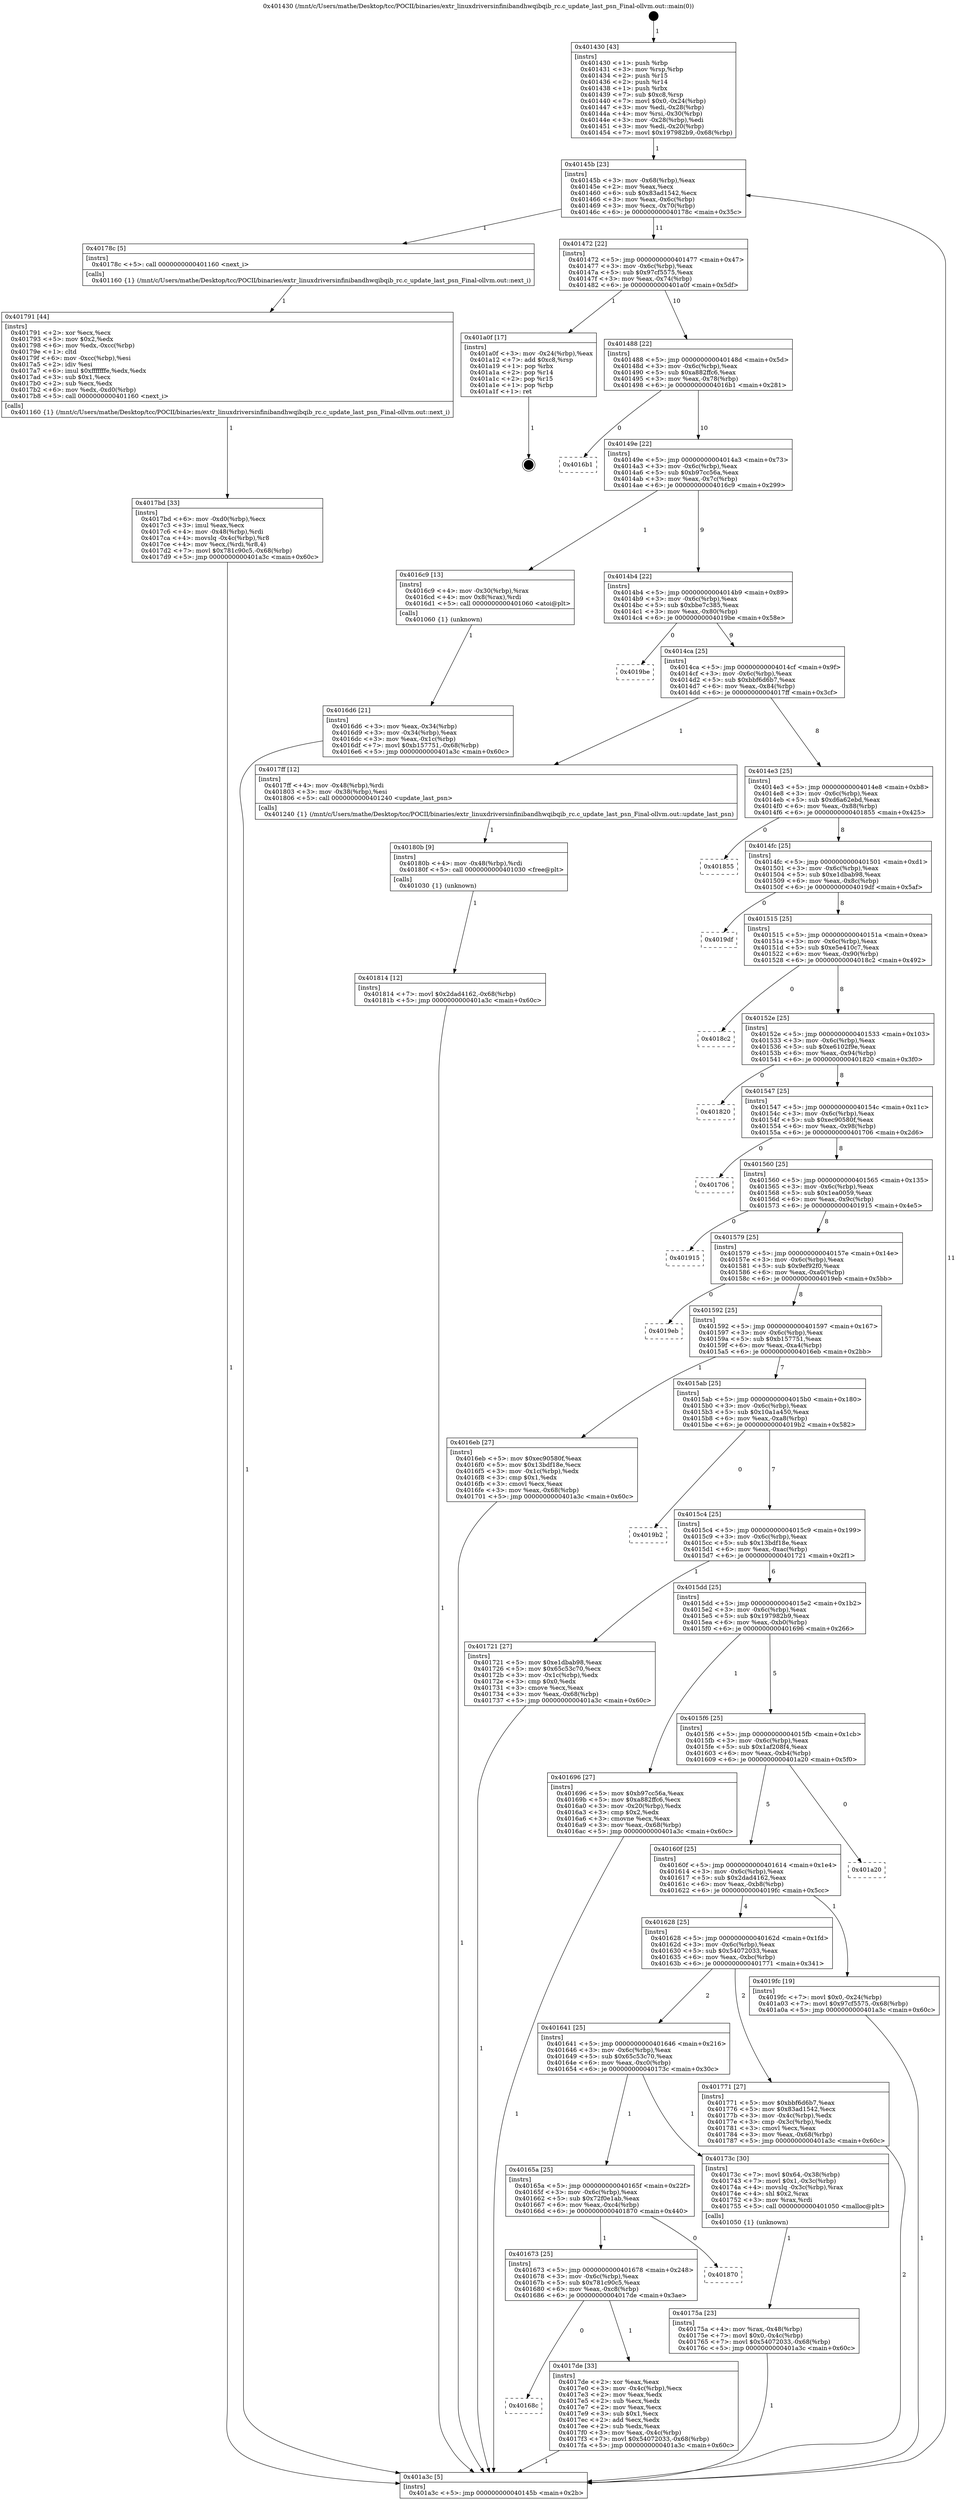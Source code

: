digraph "0x401430" {
  label = "0x401430 (/mnt/c/Users/mathe/Desktop/tcc/POCII/binaries/extr_linuxdriversinfinibandhwqibqib_rc.c_update_last_psn_Final-ollvm.out::main(0))"
  labelloc = "t"
  node[shape=record]

  Entry [label="",width=0.3,height=0.3,shape=circle,fillcolor=black,style=filled]
  "0x40145b" [label="{
     0x40145b [23]\l
     | [instrs]\l
     &nbsp;&nbsp;0x40145b \<+3\>: mov -0x68(%rbp),%eax\l
     &nbsp;&nbsp;0x40145e \<+2\>: mov %eax,%ecx\l
     &nbsp;&nbsp;0x401460 \<+6\>: sub $0x83ad1542,%ecx\l
     &nbsp;&nbsp;0x401466 \<+3\>: mov %eax,-0x6c(%rbp)\l
     &nbsp;&nbsp;0x401469 \<+3\>: mov %ecx,-0x70(%rbp)\l
     &nbsp;&nbsp;0x40146c \<+6\>: je 000000000040178c \<main+0x35c\>\l
  }"]
  "0x40178c" [label="{
     0x40178c [5]\l
     | [instrs]\l
     &nbsp;&nbsp;0x40178c \<+5\>: call 0000000000401160 \<next_i\>\l
     | [calls]\l
     &nbsp;&nbsp;0x401160 \{1\} (/mnt/c/Users/mathe/Desktop/tcc/POCII/binaries/extr_linuxdriversinfinibandhwqibqib_rc.c_update_last_psn_Final-ollvm.out::next_i)\l
  }"]
  "0x401472" [label="{
     0x401472 [22]\l
     | [instrs]\l
     &nbsp;&nbsp;0x401472 \<+5\>: jmp 0000000000401477 \<main+0x47\>\l
     &nbsp;&nbsp;0x401477 \<+3\>: mov -0x6c(%rbp),%eax\l
     &nbsp;&nbsp;0x40147a \<+5\>: sub $0x97cf5575,%eax\l
     &nbsp;&nbsp;0x40147f \<+3\>: mov %eax,-0x74(%rbp)\l
     &nbsp;&nbsp;0x401482 \<+6\>: je 0000000000401a0f \<main+0x5df\>\l
  }"]
  Exit [label="",width=0.3,height=0.3,shape=circle,fillcolor=black,style=filled,peripheries=2]
  "0x401a0f" [label="{
     0x401a0f [17]\l
     | [instrs]\l
     &nbsp;&nbsp;0x401a0f \<+3\>: mov -0x24(%rbp),%eax\l
     &nbsp;&nbsp;0x401a12 \<+7\>: add $0xc8,%rsp\l
     &nbsp;&nbsp;0x401a19 \<+1\>: pop %rbx\l
     &nbsp;&nbsp;0x401a1a \<+2\>: pop %r14\l
     &nbsp;&nbsp;0x401a1c \<+2\>: pop %r15\l
     &nbsp;&nbsp;0x401a1e \<+1\>: pop %rbp\l
     &nbsp;&nbsp;0x401a1f \<+1\>: ret\l
  }"]
  "0x401488" [label="{
     0x401488 [22]\l
     | [instrs]\l
     &nbsp;&nbsp;0x401488 \<+5\>: jmp 000000000040148d \<main+0x5d\>\l
     &nbsp;&nbsp;0x40148d \<+3\>: mov -0x6c(%rbp),%eax\l
     &nbsp;&nbsp;0x401490 \<+5\>: sub $0xa882ffc6,%eax\l
     &nbsp;&nbsp;0x401495 \<+3\>: mov %eax,-0x78(%rbp)\l
     &nbsp;&nbsp;0x401498 \<+6\>: je 00000000004016b1 \<main+0x281\>\l
  }"]
  "0x401814" [label="{
     0x401814 [12]\l
     | [instrs]\l
     &nbsp;&nbsp;0x401814 \<+7\>: movl $0x2dad4162,-0x68(%rbp)\l
     &nbsp;&nbsp;0x40181b \<+5\>: jmp 0000000000401a3c \<main+0x60c\>\l
  }"]
  "0x4016b1" [label="{
     0x4016b1\l
  }", style=dashed]
  "0x40149e" [label="{
     0x40149e [22]\l
     | [instrs]\l
     &nbsp;&nbsp;0x40149e \<+5\>: jmp 00000000004014a3 \<main+0x73\>\l
     &nbsp;&nbsp;0x4014a3 \<+3\>: mov -0x6c(%rbp),%eax\l
     &nbsp;&nbsp;0x4014a6 \<+5\>: sub $0xb97cc56a,%eax\l
     &nbsp;&nbsp;0x4014ab \<+3\>: mov %eax,-0x7c(%rbp)\l
     &nbsp;&nbsp;0x4014ae \<+6\>: je 00000000004016c9 \<main+0x299\>\l
  }"]
  "0x40180b" [label="{
     0x40180b [9]\l
     | [instrs]\l
     &nbsp;&nbsp;0x40180b \<+4\>: mov -0x48(%rbp),%rdi\l
     &nbsp;&nbsp;0x40180f \<+5\>: call 0000000000401030 \<free@plt\>\l
     | [calls]\l
     &nbsp;&nbsp;0x401030 \{1\} (unknown)\l
  }"]
  "0x4016c9" [label="{
     0x4016c9 [13]\l
     | [instrs]\l
     &nbsp;&nbsp;0x4016c9 \<+4\>: mov -0x30(%rbp),%rax\l
     &nbsp;&nbsp;0x4016cd \<+4\>: mov 0x8(%rax),%rdi\l
     &nbsp;&nbsp;0x4016d1 \<+5\>: call 0000000000401060 \<atoi@plt\>\l
     | [calls]\l
     &nbsp;&nbsp;0x401060 \{1\} (unknown)\l
  }"]
  "0x4014b4" [label="{
     0x4014b4 [22]\l
     | [instrs]\l
     &nbsp;&nbsp;0x4014b4 \<+5\>: jmp 00000000004014b9 \<main+0x89\>\l
     &nbsp;&nbsp;0x4014b9 \<+3\>: mov -0x6c(%rbp),%eax\l
     &nbsp;&nbsp;0x4014bc \<+5\>: sub $0xbbe7c385,%eax\l
     &nbsp;&nbsp;0x4014c1 \<+3\>: mov %eax,-0x80(%rbp)\l
     &nbsp;&nbsp;0x4014c4 \<+6\>: je 00000000004019be \<main+0x58e\>\l
  }"]
  "0x40168c" [label="{
     0x40168c\l
  }", style=dashed]
  "0x4019be" [label="{
     0x4019be\l
  }", style=dashed]
  "0x4014ca" [label="{
     0x4014ca [25]\l
     | [instrs]\l
     &nbsp;&nbsp;0x4014ca \<+5\>: jmp 00000000004014cf \<main+0x9f\>\l
     &nbsp;&nbsp;0x4014cf \<+3\>: mov -0x6c(%rbp),%eax\l
     &nbsp;&nbsp;0x4014d2 \<+5\>: sub $0xbbf6d6b7,%eax\l
     &nbsp;&nbsp;0x4014d7 \<+6\>: mov %eax,-0x84(%rbp)\l
     &nbsp;&nbsp;0x4014dd \<+6\>: je 00000000004017ff \<main+0x3cf\>\l
  }"]
  "0x4017de" [label="{
     0x4017de [33]\l
     | [instrs]\l
     &nbsp;&nbsp;0x4017de \<+2\>: xor %eax,%eax\l
     &nbsp;&nbsp;0x4017e0 \<+3\>: mov -0x4c(%rbp),%ecx\l
     &nbsp;&nbsp;0x4017e3 \<+2\>: mov %eax,%edx\l
     &nbsp;&nbsp;0x4017e5 \<+2\>: sub %ecx,%edx\l
     &nbsp;&nbsp;0x4017e7 \<+2\>: mov %eax,%ecx\l
     &nbsp;&nbsp;0x4017e9 \<+3\>: sub $0x1,%ecx\l
     &nbsp;&nbsp;0x4017ec \<+2\>: add %ecx,%edx\l
     &nbsp;&nbsp;0x4017ee \<+2\>: sub %edx,%eax\l
     &nbsp;&nbsp;0x4017f0 \<+3\>: mov %eax,-0x4c(%rbp)\l
     &nbsp;&nbsp;0x4017f3 \<+7\>: movl $0x54072033,-0x68(%rbp)\l
     &nbsp;&nbsp;0x4017fa \<+5\>: jmp 0000000000401a3c \<main+0x60c\>\l
  }"]
  "0x4017ff" [label="{
     0x4017ff [12]\l
     | [instrs]\l
     &nbsp;&nbsp;0x4017ff \<+4\>: mov -0x48(%rbp),%rdi\l
     &nbsp;&nbsp;0x401803 \<+3\>: mov -0x38(%rbp),%esi\l
     &nbsp;&nbsp;0x401806 \<+5\>: call 0000000000401240 \<update_last_psn\>\l
     | [calls]\l
     &nbsp;&nbsp;0x401240 \{1\} (/mnt/c/Users/mathe/Desktop/tcc/POCII/binaries/extr_linuxdriversinfinibandhwqibqib_rc.c_update_last_psn_Final-ollvm.out::update_last_psn)\l
  }"]
  "0x4014e3" [label="{
     0x4014e3 [25]\l
     | [instrs]\l
     &nbsp;&nbsp;0x4014e3 \<+5\>: jmp 00000000004014e8 \<main+0xb8\>\l
     &nbsp;&nbsp;0x4014e8 \<+3\>: mov -0x6c(%rbp),%eax\l
     &nbsp;&nbsp;0x4014eb \<+5\>: sub $0xd6a62ebd,%eax\l
     &nbsp;&nbsp;0x4014f0 \<+6\>: mov %eax,-0x88(%rbp)\l
     &nbsp;&nbsp;0x4014f6 \<+6\>: je 0000000000401855 \<main+0x425\>\l
  }"]
  "0x401673" [label="{
     0x401673 [25]\l
     | [instrs]\l
     &nbsp;&nbsp;0x401673 \<+5\>: jmp 0000000000401678 \<main+0x248\>\l
     &nbsp;&nbsp;0x401678 \<+3\>: mov -0x6c(%rbp),%eax\l
     &nbsp;&nbsp;0x40167b \<+5\>: sub $0x781c90c5,%eax\l
     &nbsp;&nbsp;0x401680 \<+6\>: mov %eax,-0xc8(%rbp)\l
     &nbsp;&nbsp;0x401686 \<+6\>: je 00000000004017de \<main+0x3ae\>\l
  }"]
  "0x401855" [label="{
     0x401855\l
  }", style=dashed]
  "0x4014fc" [label="{
     0x4014fc [25]\l
     | [instrs]\l
     &nbsp;&nbsp;0x4014fc \<+5\>: jmp 0000000000401501 \<main+0xd1\>\l
     &nbsp;&nbsp;0x401501 \<+3\>: mov -0x6c(%rbp),%eax\l
     &nbsp;&nbsp;0x401504 \<+5\>: sub $0xe1dbab98,%eax\l
     &nbsp;&nbsp;0x401509 \<+6\>: mov %eax,-0x8c(%rbp)\l
     &nbsp;&nbsp;0x40150f \<+6\>: je 00000000004019df \<main+0x5af\>\l
  }"]
  "0x401870" [label="{
     0x401870\l
  }", style=dashed]
  "0x4019df" [label="{
     0x4019df\l
  }", style=dashed]
  "0x401515" [label="{
     0x401515 [25]\l
     | [instrs]\l
     &nbsp;&nbsp;0x401515 \<+5\>: jmp 000000000040151a \<main+0xea\>\l
     &nbsp;&nbsp;0x40151a \<+3\>: mov -0x6c(%rbp),%eax\l
     &nbsp;&nbsp;0x40151d \<+5\>: sub $0xe5e410c7,%eax\l
     &nbsp;&nbsp;0x401522 \<+6\>: mov %eax,-0x90(%rbp)\l
     &nbsp;&nbsp;0x401528 \<+6\>: je 00000000004018c2 \<main+0x492\>\l
  }"]
  "0x4017bd" [label="{
     0x4017bd [33]\l
     | [instrs]\l
     &nbsp;&nbsp;0x4017bd \<+6\>: mov -0xd0(%rbp),%ecx\l
     &nbsp;&nbsp;0x4017c3 \<+3\>: imul %eax,%ecx\l
     &nbsp;&nbsp;0x4017c6 \<+4\>: mov -0x48(%rbp),%rdi\l
     &nbsp;&nbsp;0x4017ca \<+4\>: movslq -0x4c(%rbp),%r8\l
     &nbsp;&nbsp;0x4017ce \<+4\>: mov %ecx,(%rdi,%r8,4)\l
     &nbsp;&nbsp;0x4017d2 \<+7\>: movl $0x781c90c5,-0x68(%rbp)\l
     &nbsp;&nbsp;0x4017d9 \<+5\>: jmp 0000000000401a3c \<main+0x60c\>\l
  }"]
  "0x4018c2" [label="{
     0x4018c2\l
  }", style=dashed]
  "0x40152e" [label="{
     0x40152e [25]\l
     | [instrs]\l
     &nbsp;&nbsp;0x40152e \<+5\>: jmp 0000000000401533 \<main+0x103\>\l
     &nbsp;&nbsp;0x401533 \<+3\>: mov -0x6c(%rbp),%eax\l
     &nbsp;&nbsp;0x401536 \<+5\>: sub $0xe6102f9e,%eax\l
     &nbsp;&nbsp;0x40153b \<+6\>: mov %eax,-0x94(%rbp)\l
     &nbsp;&nbsp;0x401541 \<+6\>: je 0000000000401820 \<main+0x3f0\>\l
  }"]
  "0x401791" [label="{
     0x401791 [44]\l
     | [instrs]\l
     &nbsp;&nbsp;0x401791 \<+2\>: xor %ecx,%ecx\l
     &nbsp;&nbsp;0x401793 \<+5\>: mov $0x2,%edx\l
     &nbsp;&nbsp;0x401798 \<+6\>: mov %edx,-0xcc(%rbp)\l
     &nbsp;&nbsp;0x40179e \<+1\>: cltd\l
     &nbsp;&nbsp;0x40179f \<+6\>: mov -0xcc(%rbp),%esi\l
     &nbsp;&nbsp;0x4017a5 \<+2\>: idiv %esi\l
     &nbsp;&nbsp;0x4017a7 \<+6\>: imul $0xfffffffe,%edx,%edx\l
     &nbsp;&nbsp;0x4017ad \<+3\>: sub $0x1,%ecx\l
     &nbsp;&nbsp;0x4017b0 \<+2\>: sub %ecx,%edx\l
     &nbsp;&nbsp;0x4017b2 \<+6\>: mov %edx,-0xd0(%rbp)\l
     &nbsp;&nbsp;0x4017b8 \<+5\>: call 0000000000401160 \<next_i\>\l
     | [calls]\l
     &nbsp;&nbsp;0x401160 \{1\} (/mnt/c/Users/mathe/Desktop/tcc/POCII/binaries/extr_linuxdriversinfinibandhwqibqib_rc.c_update_last_psn_Final-ollvm.out::next_i)\l
  }"]
  "0x401820" [label="{
     0x401820\l
  }", style=dashed]
  "0x401547" [label="{
     0x401547 [25]\l
     | [instrs]\l
     &nbsp;&nbsp;0x401547 \<+5\>: jmp 000000000040154c \<main+0x11c\>\l
     &nbsp;&nbsp;0x40154c \<+3\>: mov -0x6c(%rbp),%eax\l
     &nbsp;&nbsp;0x40154f \<+5\>: sub $0xec90580f,%eax\l
     &nbsp;&nbsp;0x401554 \<+6\>: mov %eax,-0x98(%rbp)\l
     &nbsp;&nbsp;0x40155a \<+6\>: je 0000000000401706 \<main+0x2d6\>\l
  }"]
  "0x40175a" [label="{
     0x40175a [23]\l
     | [instrs]\l
     &nbsp;&nbsp;0x40175a \<+4\>: mov %rax,-0x48(%rbp)\l
     &nbsp;&nbsp;0x40175e \<+7\>: movl $0x0,-0x4c(%rbp)\l
     &nbsp;&nbsp;0x401765 \<+7\>: movl $0x54072033,-0x68(%rbp)\l
     &nbsp;&nbsp;0x40176c \<+5\>: jmp 0000000000401a3c \<main+0x60c\>\l
  }"]
  "0x401706" [label="{
     0x401706\l
  }", style=dashed]
  "0x401560" [label="{
     0x401560 [25]\l
     | [instrs]\l
     &nbsp;&nbsp;0x401560 \<+5\>: jmp 0000000000401565 \<main+0x135\>\l
     &nbsp;&nbsp;0x401565 \<+3\>: mov -0x6c(%rbp),%eax\l
     &nbsp;&nbsp;0x401568 \<+5\>: sub $0x1ea0059,%eax\l
     &nbsp;&nbsp;0x40156d \<+6\>: mov %eax,-0x9c(%rbp)\l
     &nbsp;&nbsp;0x401573 \<+6\>: je 0000000000401915 \<main+0x4e5\>\l
  }"]
  "0x40165a" [label="{
     0x40165a [25]\l
     | [instrs]\l
     &nbsp;&nbsp;0x40165a \<+5\>: jmp 000000000040165f \<main+0x22f\>\l
     &nbsp;&nbsp;0x40165f \<+3\>: mov -0x6c(%rbp),%eax\l
     &nbsp;&nbsp;0x401662 \<+5\>: sub $0x72f0e1ab,%eax\l
     &nbsp;&nbsp;0x401667 \<+6\>: mov %eax,-0xc4(%rbp)\l
     &nbsp;&nbsp;0x40166d \<+6\>: je 0000000000401870 \<main+0x440\>\l
  }"]
  "0x401915" [label="{
     0x401915\l
  }", style=dashed]
  "0x401579" [label="{
     0x401579 [25]\l
     | [instrs]\l
     &nbsp;&nbsp;0x401579 \<+5\>: jmp 000000000040157e \<main+0x14e\>\l
     &nbsp;&nbsp;0x40157e \<+3\>: mov -0x6c(%rbp),%eax\l
     &nbsp;&nbsp;0x401581 \<+5\>: sub $0x9ef92f0,%eax\l
     &nbsp;&nbsp;0x401586 \<+6\>: mov %eax,-0xa0(%rbp)\l
     &nbsp;&nbsp;0x40158c \<+6\>: je 00000000004019eb \<main+0x5bb\>\l
  }"]
  "0x40173c" [label="{
     0x40173c [30]\l
     | [instrs]\l
     &nbsp;&nbsp;0x40173c \<+7\>: movl $0x64,-0x38(%rbp)\l
     &nbsp;&nbsp;0x401743 \<+7\>: movl $0x1,-0x3c(%rbp)\l
     &nbsp;&nbsp;0x40174a \<+4\>: movslq -0x3c(%rbp),%rax\l
     &nbsp;&nbsp;0x40174e \<+4\>: shl $0x2,%rax\l
     &nbsp;&nbsp;0x401752 \<+3\>: mov %rax,%rdi\l
     &nbsp;&nbsp;0x401755 \<+5\>: call 0000000000401050 \<malloc@plt\>\l
     | [calls]\l
     &nbsp;&nbsp;0x401050 \{1\} (unknown)\l
  }"]
  "0x4019eb" [label="{
     0x4019eb\l
  }", style=dashed]
  "0x401592" [label="{
     0x401592 [25]\l
     | [instrs]\l
     &nbsp;&nbsp;0x401592 \<+5\>: jmp 0000000000401597 \<main+0x167\>\l
     &nbsp;&nbsp;0x401597 \<+3\>: mov -0x6c(%rbp),%eax\l
     &nbsp;&nbsp;0x40159a \<+5\>: sub $0xb157751,%eax\l
     &nbsp;&nbsp;0x40159f \<+6\>: mov %eax,-0xa4(%rbp)\l
     &nbsp;&nbsp;0x4015a5 \<+6\>: je 00000000004016eb \<main+0x2bb\>\l
  }"]
  "0x401641" [label="{
     0x401641 [25]\l
     | [instrs]\l
     &nbsp;&nbsp;0x401641 \<+5\>: jmp 0000000000401646 \<main+0x216\>\l
     &nbsp;&nbsp;0x401646 \<+3\>: mov -0x6c(%rbp),%eax\l
     &nbsp;&nbsp;0x401649 \<+5\>: sub $0x65c53c70,%eax\l
     &nbsp;&nbsp;0x40164e \<+6\>: mov %eax,-0xc0(%rbp)\l
     &nbsp;&nbsp;0x401654 \<+6\>: je 000000000040173c \<main+0x30c\>\l
  }"]
  "0x4016eb" [label="{
     0x4016eb [27]\l
     | [instrs]\l
     &nbsp;&nbsp;0x4016eb \<+5\>: mov $0xec90580f,%eax\l
     &nbsp;&nbsp;0x4016f0 \<+5\>: mov $0x13bdf18e,%ecx\l
     &nbsp;&nbsp;0x4016f5 \<+3\>: mov -0x1c(%rbp),%edx\l
     &nbsp;&nbsp;0x4016f8 \<+3\>: cmp $0x1,%edx\l
     &nbsp;&nbsp;0x4016fb \<+3\>: cmovl %ecx,%eax\l
     &nbsp;&nbsp;0x4016fe \<+3\>: mov %eax,-0x68(%rbp)\l
     &nbsp;&nbsp;0x401701 \<+5\>: jmp 0000000000401a3c \<main+0x60c\>\l
  }"]
  "0x4015ab" [label="{
     0x4015ab [25]\l
     | [instrs]\l
     &nbsp;&nbsp;0x4015ab \<+5\>: jmp 00000000004015b0 \<main+0x180\>\l
     &nbsp;&nbsp;0x4015b0 \<+3\>: mov -0x6c(%rbp),%eax\l
     &nbsp;&nbsp;0x4015b3 \<+5\>: sub $0x10a1a450,%eax\l
     &nbsp;&nbsp;0x4015b8 \<+6\>: mov %eax,-0xa8(%rbp)\l
     &nbsp;&nbsp;0x4015be \<+6\>: je 00000000004019b2 \<main+0x582\>\l
  }"]
  "0x401771" [label="{
     0x401771 [27]\l
     | [instrs]\l
     &nbsp;&nbsp;0x401771 \<+5\>: mov $0xbbf6d6b7,%eax\l
     &nbsp;&nbsp;0x401776 \<+5\>: mov $0x83ad1542,%ecx\l
     &nbsp;&nbsp;0x40177b \<+3\>: mov -0x4c(%rbp),%edx\l
     &nbsp;&nbsp;0x40177e \<+3\>: cmp -0x3c(%rbp),%edx\l
     &nbsp;&nbsp;0x401781 \<+3\>: cmovl %ecx,%eax\l
     &nbsp;&nbsp;0x401784 \<+3\>: mov %eax,-0x68(%rbp)\l
     &nbsp;&nbsp;0x401787 \<+5\>: jmp 0000000000401a3c \<main+0x60c\>\l
  }"]
  "0x4019b2" [label="{
     0x4019b2\l
  }", style=dashed]
  "0x4015c4" [label="{
     0x4015c4 [25]\l
     | [instrs]\l
     &nbsp;&nbsp;0x4015c4 \<+5\>: jmp 00000000004015c9 \<main+0x199\>\l
     &nbsp;&nbsp;0x4015c9 \<+3\>: mov -0x6c(%rbp),%eax\l
     &nbsp;&nbsp;0x4015cc \<+5\>: sub $0x13bdf18e,%eax\l
     &nbsp;&nbsp;0x4015d1 \<+6\>: mov %eax,-0xac(%rbp)\l
     &nbsp;&nbsp;0x4015d7 \<+6\>: je 0000000000401721 \<main+0x2f1\>\l
  }"]
  "0x401628" [label="{
     0x401628 [25]\l
     | [instrs]\l
     &nbsp;&nbsp;0x401628 \<+5\>: jmp 000000000040162d \<main+0x1fd\>\l
     &nbsp;&nbsp;0x40162d \<+3\>: mov -0x6c(%rbp),%eax\l
     &nbsp;&nbsp;0x401630 \<+5\>: sub $0x54072033,%eax\l
     &nbsp;&nbsp;0x401635 \<+6\>: mov %eax,-0xbc(%rbp)\l
     &nbsp;&nbsp;0x40163b \<+6\>: je 0000000000401771 \<main+0x341\>\l
  }"]
  "0x401721" [label="{
     0x401721 [27]\l
     | [instrs]\l
     &nbsp;&nbsp;0x401721 \<+5\>: mov $0xe1dbab98,%eax\l
     &nbsp;&nbsp;0x401726 \<+5\>: mov $0x65c53c70,%ecx\l
     &nbsp;&nbsp;0x40172b \<+3\>: mov -0x1c(%rbp),%edx\l
     &nbsp;&nbsp;0x40172e \<+3\>: cmp $0x0,%edx\l
     &nbsp;&nbsp;0x401731 \<+3\>: cmove %ecx,%eax\l
     &nbsp;&nbsp;0x401734 \<+3\>: mov %eax,-0x68(%rbp)\l
     &nbsp;&nbsp;0x401737 \<+5\>: jmp 0000000000401a3c \<main+0x60c\>\l
  }"]
  "0x4015dd" [label="{
     0x4015dd [25]\l
     | [instrs]\l
     &nbsp;&nbsp;0x4015dd \<+5\>: jmp 00000000004015e2 \<main+0x1b2\>\l
     &nbsp;&nbsp;0x4015e2 \<+3\>: mov -0x6c(%rbp),%eax\l
     &nbsp;&nbsp;0x4015e5 \<+5\>: sub $0x197982b9,%eax\l
     &nbsp;&nbsp;0x4015ea \<+6\>: mov %eax,-0xb0(%rbp)\l
     &nbsp;&nbsp;0x4015f0 \<+6\>: je 0000000000401696 \<main+0x266\>\l
  }"]
  "0x4019fc" [label="{
     0x4019fc [19]\l
     | [instrs]\l
     &nbsp;&nbsp;0x4019fc \<+7\>: movl $0x0,-0x24(%rbp)\l
     &nbsp;&nbsp;0x401a03 \<+7\>: movl $0x97cf5575,-0x68(%rbp)\l
     &nbsp;&nbsp;0x401a0a \<+5\>: jmp 0000000000401a3c \<main+0x60c\>\l
  }"]
  "0x401696" [label="{
     0x401696 [27]\l
     | [instrs]\l
     &nbsp;&nbsp;0x401696 \<+5\>: mov $0xb97cc56a,%eax\l
     &nbsp;&nbsp;0x40169b \<+5\>: mov $0xa882ffc6,%ecx\l
     &nbsp;&nbsp;0x4016a0 \<+3\>: mov -0x20(%rbp),%edx\l
     &nbsp;&nbsp;0x4016a3 \<+3\>: cmp $0x2,%edx\l
     &nbsp;&nbsp;0x4016a6 \<+3\>: cmovne %ecx,%eax\l
     &nbsp;&nbsp;0x4016a9 \<+3\>: mov %eax,-0x68(%rbp)\l
     &nbsp;&nbsp;0x4016ac \<+5\>: jmp 0000000000401a3c \<main+0x60c\>\l
  }"]
  "0x4015f6" [label="{
     0x4015f6 [25]\l
     | [instrs]\l
     &nbsp;&nbsp;0x4015f6 \<+5\>: jmp 00000000004015fb \<main+0x1cb\>\l
     &nbsp;&nbsp;0x4015fb \<+3\>: mov -0x6c(%rbp),%eax\l
     &nbsp;&nbsp;0x4015fe \<+5\>: sub $0x1af208f4,%eax\l
     &nbsp;&nbsp;0x401603 \<+6\>: mov %eax,-0xb4(%rbp)\l
     &nbsp;&nbsp;0x401609 \<+6\>: je 0000000000401a20 \<main+0x5f0\>\l
  }"]
  "0x401a3c" [label="{
     0x401a3c [5]\l
     | [instrs]\l
     &nbsp;&nbsp;0x401a3c \<+5\>: jmp 000000000040145b \<main+0x2b\>\l
  }"]
  "0x401430" [label="{
     0x401430 [43]\l
     | [instrs]\l
     &nbsp;&nbsp;0x401430 \<+1\>: push %rbp\l
     &nbsp;&nbsp;0x401431 \<+3\>: mov %rsp,%rbp\l
     &nbsp;&nbsp;0x401434 \<+2\>: push %r15\l
     &nbsp;&nbsp;0x401436 \<+2\>: push %r14\l
     &nbsp;&nbsp;0x401438 \<+1\>: push %rbx\l
     &nbsp;&nbsp;0x401439 \<+7\>: sub $0xc8,%rsp\l
     &nbsp;&nbsp;0x401440 \<+7\>: movl $0x0,-0x24(%rbp)\l
     &nbsp;&nbsp;0x401447 \<+3\>: mov %edi,-0x28(%rbp)\l
     &nbsp;&nbsp;0x40144a \<+4\>: mov %rsi,-0x30(%rbp)\l
     &nbsp;&nbsp;0x40144e \<+3\>: mov -0x28(%rbp),%edi\l
     &nbsp;&nbsp;0x401451 \<+3\>: mov %edi,-0x20(%rbp)\l
     &nbsp;&nbsp;0x401454 \<+7\>: movl $0x197982b9,-0x68(%rbp)\l
  }"]
  "0x4016d6" [label="{
     0x4016d6 [21]\l
     | [instrs]\l
     &nbsp;&nbsp;0x4016d6 \<+3\>: mov %eax,-0x34(%rbp)\l
     &nbsp;&nbsp;0x4016d9 \<+3\>: mov -0x34(%rbp),%eax\l
     &nbsp;&nbsp;0x4016dc \<+3\>: mov %eax,-0x1c(%rbp)\l
     &nbsp;&nbsp;0x4016df \<+7\>: movl $0xb157751,-0x68(%rbp)\l
     &nbsp;&nbsp;0x4016e6 \<+5\>: jmp 0000000000401a3c \<main+0x60c\>\l
  }"]
  "0x40160f" [label="{
     0x40160f [25]\l
     | [instrs]\l
     &nbsp;&nbsp;0x40160f \<+5\>: jmp 0000000000401614 \<main+0x1e4\>\l
     &nbsp;&nbsp;0x401614 \<+3\>: mov -0x6c(%rbp),%eax\l
     &nbsp;&nbsp;0x401617 \<+5\>: sub $0x2dad4162,%eax\l
     &nbsp;&nbsp;0x40161c \<+6\>: mov %eax,-0xb8(%rbp)\l
     &nbsp;&nbsp;0x401622 \<+6\>: je 00000000004019fc \<main+0x5cc\>\l
  }"]
  "0x401a20" [label="{
     0x401a20\l
  }", style=dashed]
  Entry -> "0x401430" [label=" 1"]
  "0x40145b" -> "0x40178c" [label=" 1"]
  "0x40145b" -> "0x401472" [label=" 11"]
  "0x401a0f" -> Exit [label=" 1"]
  "0x401472" -> "0x401a0f" [label=" 1"]
  "0x401472" -> "0x401488" [label=" 10"]
  "0x4019fc" -> "0x401a3c" [label=" 1"]
  "0x401488" -> "0x4016b1" [label=" 0"]
  "0x401488" -> "0x40149e" [label=" 10"]
  "0x401814" -> "0x401a3c" [label=" 1"]
  "0x40149e" -> "0x4016c9" [label=" 1"]
  "0x40149e" -> "0x4014b4" [label=" 9"]
  "0x40180b" -> "0x401814" [label=" 1"]
  "0x4014b4" -> "0x4019be" [label=" 0"]
  "0x4014b4" -> "0x4014ca" [label=" 9"]
  "0x4017ff" -> "0x40180b" [label=" 1"]
  "0x4014ca" -> "0x4017ff" [label=" 1"]
  "0x4014ca" -> "0x4014e3" [label=" 8"]
  "0x4017de" -> "0x401a3c" [label=" 1"]
  "0x4014e3" -> "0x401855" [label=" 0"]
  "0x4014e3" -> "0x4014fc" [label=" 8"]
  "0x401673" -> "0x4017de" [label=" 1"]
  "0x4014fc" -> "0x4019df" [label=" 0"]
  "0x4014fc" -> "0x401515" [label=" 8"]
  "0x401673" -> "0x40168c" [label=" 0"]
  "0x401515" -> "0x4018c2" [label=" 0"]
  "0x401515" -> "0x40152e" [label=" 8"]
  "0x40165a" -> "0x401870" [label=" 0"]
  "0x40152e" -> "0x401820" [label=" 0"]
  "0x40152e" -> "0x401547" [label=" 8"]
  "0x40165a" -> "0x401673" [label=" 1"]
  "0x401547" -> "0x401706" [label=" 0"]
  "0x401547" -> "0x401560" [label=" 8"]
  "0x4017bd" -> "0x401a3c" [label=" 1"]
  "0x401560" -> "0x401915" [label=" 0"]
  "0x401560" -> "0x401579" [label=" 8"]
  "0x401791" -> "0x4017bd" [label=" 1"]
  "0x401579" -> "0x4019eb" [label=" 0"]
  "0x401579" -> "0x401592" [label=" 8"]
  "0x40178c" -> "0x401791" [label=" 1"]
  "0x401592" -> "0x4016eb" [label=" 1"]
  "0x401592" -> "0x4015ab" [label=" 7"]
  "0x40175a" -> "0x401a3c" [label=" 1"]
  "0x4015ab" -> "0x4019b2" [label=" 0"]
  "0x4015ab" -> "0x4015c4" [label=" 7"]
  "0x40173c" -> "0x40175a" [label=" 1"]
  "0x4015c4" -> "0x401721" [label=" 1"]
  "0x4015c4" -> "0x4015dd" [label=" 6"]
  "0x401641" -> "0x40173c" [label=" 1"]
  "0x4015dd" -> "0x401696" [label=" 1"]
  "0x4015dd" -> "0x4015f6" [label=" 5"]
  "0x401696" -> "0x401a3c" [label=" 1"]
  "0x401430" -> "0x40145b" [label=" 1"]
  "0x401a3c" -> "0x40145b" [label=" 11"]
  "0x4016c9" -> "0x4016d6" [label=" 1"]
  "0x4016d6" -> "0x401a3c" [label=" 1"]
  "0x4016eb" -> "0x401a3c" [label=" 1"]
  "0x401721" -> "0x401a3c" [label=" 1"]
  "0x401771" -> "0x401a3c" [label=" 2"]
  "0x4015f6" -> "0x401a20" [label=" 0"]
  "0x4015f6" -> "0x40160f" [label=" 5"]
  "0x401628" -> "0x401641" [label=" 2"]
  "0x40160f" -> "0x4019fc" [label=" 1"]
  "0x40160f" -> "0x401628" [label=" 4"]
  "0x401641" -> "0x40165a" [label=" 1"]
  "0x401628" -> "0x401771" [label=" 2"]
}
